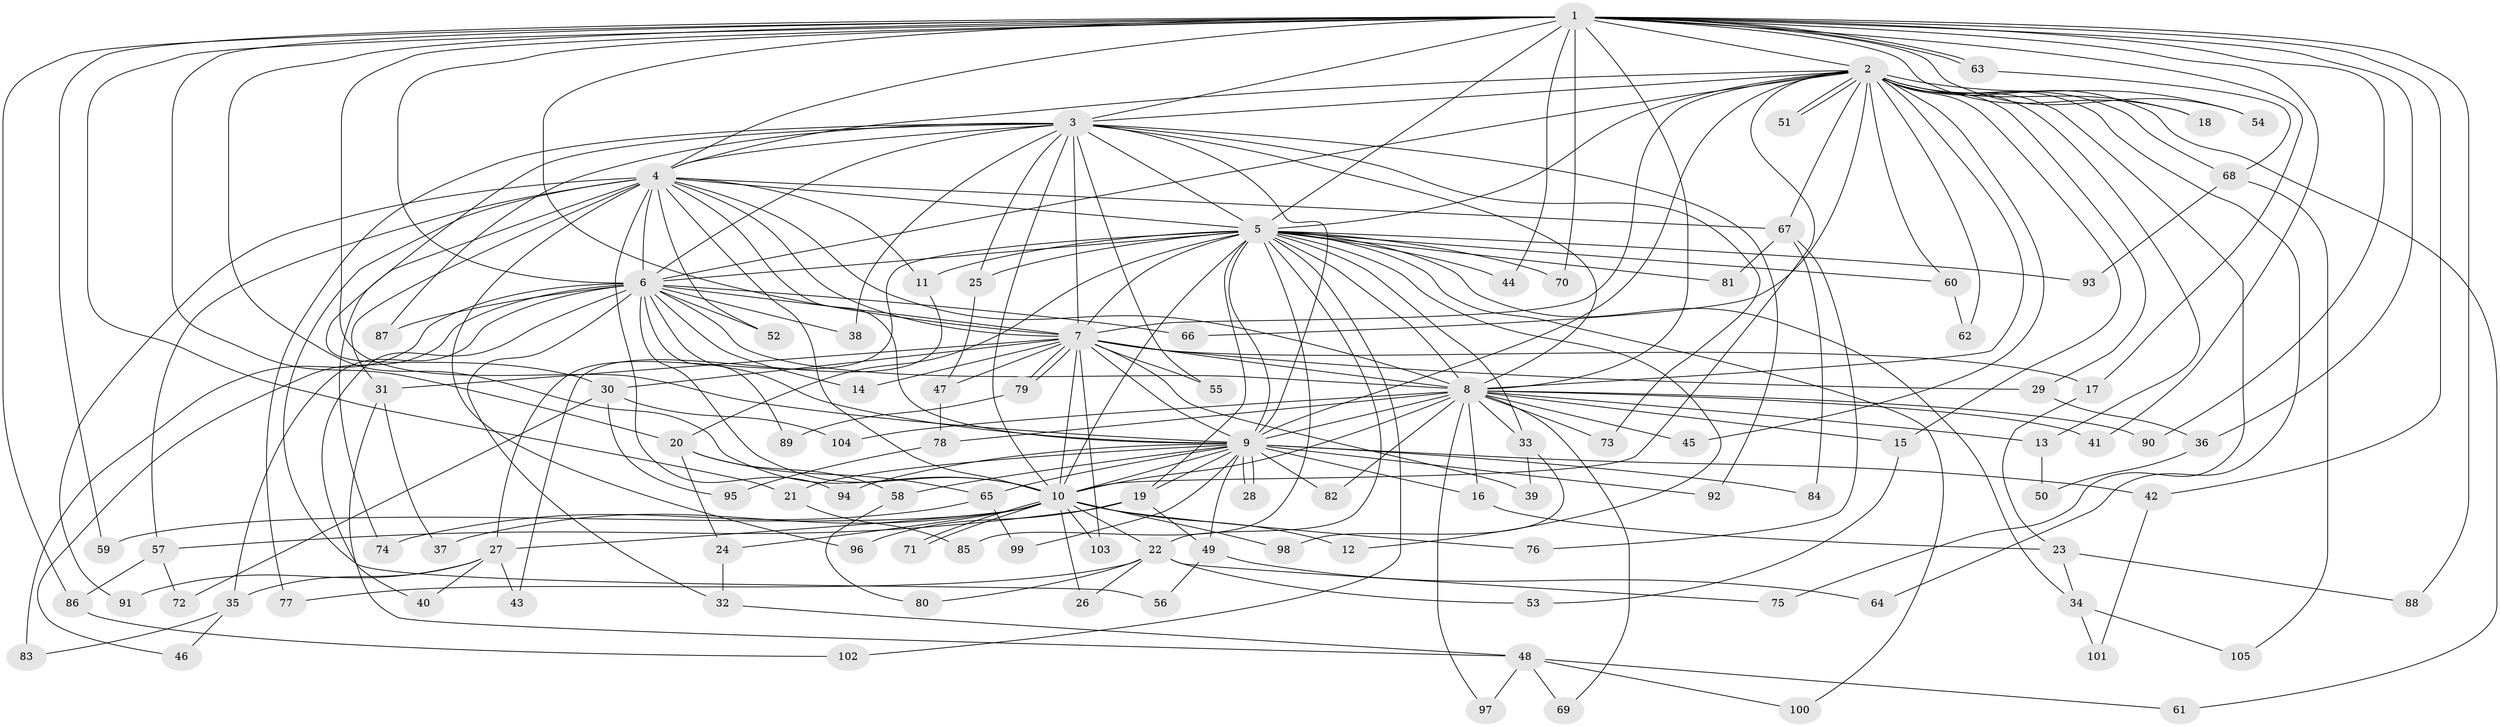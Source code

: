 // Generated by graph-tools (version 1.1) at 2025/49/03/09/25 03:49:29]
// undirected, 105 vertices, 235 edges
graph export_dot {
graph [start="1"]
  node [color=gray90,style=filled];
  1;
  2;
  3;
  4;
  5;
  6;
  7;
  8;
  9;
  10;
  11;
  12;
  13;
  14;
  15;
  16;
  17;
  18;
  19;
  20;
  21;
  22;
  23;
  24;
  25;
  26;
  27;
  28;
  29;
  30;
  31;
  32;
  33;
  34;
  35;
  36;
  37;
  38;
  39;
  40;
  41;
  42;
  43;
  44;
  45;
  46;
  47;
  48;
  49;
  50;
  51;
  52;
  53;
  54;
  55;
  56;
  57;
  58;
  59;
  60;
  61;
  62;
  63;
  64;
  65;
  66;
  67;
  68;
  69;
  70;
  71;
  72;
  73;
  74;
  75;
  76;
  77;
  78;
  79;
  80;
  81;
  82;
  83;
  84;
  85;
  86;
  87;
  88;
  89;
  90;
  91;
  92;
  93;
  94;
  95;
  96;
  97;
  98;
  99;
  100;
  101;
  102;
  103;
  104;
  105;
  1 -- 2;
  1 -- 3;
  1 -- 4;
  1 -- 5;
  1 -- 6;
  1 -- 7;
  1 -- 8;
  1 -- 9;
  1 -- 10;
  1 -- 17;
  1 -- 18;
  1 -- 20;
  1 -- 21;
  1 -- 36;
  1 -- 41;
  1 -- 42;
  1 -- 44;
  1 -- 54;
  1 -- 59;
  1 -- 63;
  1 -- 63;
  1 -- 70;
  1 -- 86;
  1 -- 88;
  1 -- 90;
  2 -- 3;
  2 -- 4;
  2 -- 5;
  2 -- 6;
  2 -- 7;
  2 -- 8;
  2 -- 9;
  2 -- 10;
  2 -- 13;
  2 -- 15;
  2 -- 18;
  2 -- 29;
  2 -- 45;
  2 -- 51;
  2 -- 51;
  2 -- 54;
  2 -- 60;
  2 -- 61;
  2 -- 62;
  2 -- 64;
  2 -- 66;
  2 -- 67;
  2 -- 68;
  2 -- 75;
  3 -- 4;
  3 -- 5;
  3 -- 6;
  3 -- 7;
  3 -- 8;
  3 -- 9;
  3 -- 10;
  3 -- 25;
  3 -- 30;
  3 -- 38;
  3 -- 55;
  3 -- 73;
  3 -- 77;
  3 -- 87;
  3 -- 92;
  4 -- 5;
  4 -- 6;
  4 -- 7;
  4 -- 8;
  4 -- 9;
  4 -- 10;
  4 -- 11;
  4 -- 31;
  4 -- 52;
  4 -- 56;
  4 -- 57;
  4 -- 67;
  4 -- 74;
  4 -- 91;
  4 -- 94;
  4 -- 96;
  5 -- 6;
  5 -- 7;
  5 -- 8;
  5 -- 9;
  5 -- 10;
  5 -- 11;
  5 -- 12;
  5 -- 19;
  5 -- 20;
  5 -- 22;
  5 -- 25;
  5 -- 27;
  5 -- 33;
  5 -- 34;
  5 -- 44;
  5 -- 60;
  5 -- 70;
  5 -- 81;
  5 -- 85;
  5 -- 93;
  5 -- 100;
  5 -- 102;
  6 -- 7;
  6 -- 8;
  6 -- 9;
  6 -- 10;
  6 -- 14;
  6 -- 32;
  6 -- 35;
  6 -- 38;
  6 -- 40;
  6 -- 46;
  6 -- 52;
  6 -- 66;
  6 -- 83;
  6 -- 87;
  6 -- 89;
  7 -- 8;
  7 -- 9;
  7 -- 10;
  7 -- 14;
  7 -- 17;
  7 -- 29;
  7 -- 30;
  7 -- 31;
  7 -- 39;
  7 -- 47;
  7 -- 55;
  7 -- 79;
  7 -- 79;
  7 -- 103;
  8 -- 9;
  8 -- 10;
  8 -- 13;
  8 -- 15;
  8 -- 16;
  8 -- 33;
  8 -- 41;
  8 -- 45;
  8 -- 69;
  8 -- 73;
  8 -- 78;
  8 -- 82;
  8 -- 90;
  8 -- 97;
  8 -- 104;
  9 -- 10;
  9 -- 16;
  9 -- 19;
  9 -- 21;
  9 -- 28;
  9 -- 28;
  9 -- 42;
  9 -- 49;
  9 -- 58;
  9 -- 65;
  9 -- 82;
  9 -- 84;
  9 -- 92;
  9 -- 94;
  9 -- 99;
  10 -- 12;
  10 -- 22;
  10 -- 24;
  10 -- 26;
  10 -- 27;
  10 -- 37;
  10 -- 59;
  10 -- 71;
  10 -- 71;
  10 -- 76;
  10 -- 98;
  10 -- 103;
  11 -- 43;
  13 -- 50;
  15 -- 53;
  16 -- 23;
  17 -- 23;
  19 -- 49;
  19 -- 57;
  19 -- 96;
  20 -- 24;
  20 -- 58;
  20 -- 65;
  21 -- 85;
  22 -- 26;
  22 -- 53;
  22 -- 75;
  22 -- 77;
  22 -- 80;
  23 -- 34;
  23 -- 88;
  24 -- 32;
  25 -- 47;
  27 -- 35;
  27 -- 40;
  27 -- 43;
  27 -- 91;
  29 -- 36;
  30 -- 72;
  30 -- 95;
  30 -- 104;
  31 -- 37;
  31 -- 48;
  32 -- 48;
  33 -- 39;
  33 -- 98;
  34 -- 101;
  34 -- 105;
  35 -- 46;
  35 -- 83;
  36 -- 50;
  42 -- 101;
  47 -- 78;
  48 -- 61;
  48 -- 69;
  48 -- 97;
  48 -- 100;
  49 -- 56;
  49 -- 64;
  57 -- 72;
  57 -- 86;
  58 -- 80;
  60 -- 62;
  63 -- 68;
  65 -- 74;
  65 -- 99;
  67 -- 76;
  67 -- 81;
  67 -- 84;
  68 -- 93;
  68 -- 105;
  78 -- 95;
  79 -- 89;
  86 -- 102;
}
